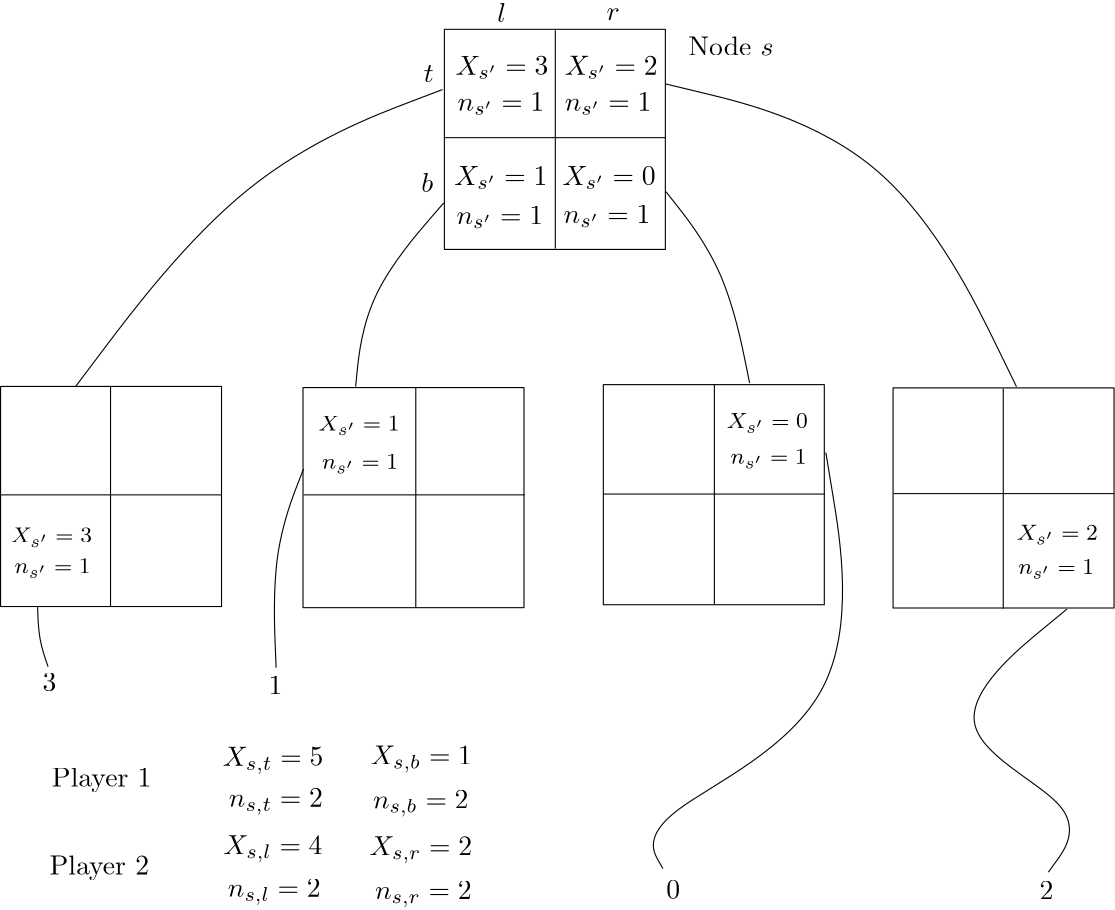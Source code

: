 <?xml version="1.0"?>
<!DOCTYPE ipe SYSTEM "ipe.dtd">
<ipe version="70005" creator="Ipe 7.1.3">
<info created="D:20140330195453" modified="D:20140402110104"/>
<ipestyle name="basic">
<symbol name="arrow/arc(spx)">
<path stroke="sym-stroke" fill="sym-stroke" pen="sym-pen">
0 0 m
-1 0.333 l
-1 -0.333 l
h
</path>
</symbol>
<symbol name="arrow/farc(spx)">
<path stroke="sym-stroke" fill="white" pen="sym-pen">
0 0 m
-1 0.333 l
-1 -0.333 l
h
</path>
</symbol>
<symbol name="mark/circle(sx)" transformations="translations">
<path fill="sym-stroke">
0.6 0 0 0.6 0 0 e
0.4 0 0 0.4 0 0 e
</path>
</symbol>
<symbol name="mark/disk(sx)" transformations="translations">
<path fill="sym-stroke">
0.6 0 0 0.6 0 0 e
</path>
</symbol>
<symbol name="mark/fdisk(sfx)" transformations="translations">
<group>
<path fill="sym-fill">
0.5 0 0 0.5 0 0 e
</path>
<path fill="sym-stroke" fillrule="eofill">
0.6 0 0 0.6 0 0 e
0.4 0 0 0.4 0 0 e
</path>
</group>
</symbol>
<symbol name="mark/box(sx)" transformations="translations">
<path fill="sym-stroke" fillrule="eofill">
-0.6 -0.6 m
0.6 -0.6 l
0.6 0.6 l
-0.6 0.6 l
h
-0.4 -0.4 m
0.4 -0.4 l
0.4 0.4 l
-0.4 0.4 l
h
</path>
</symbol>
<symbol name="mark/square(sx)" transformations="translations">
<path fill="sym-stroke">
-0.6 -0.6 m
0.6 -0.6 l
0.6 0.6 l
-0.6 0.6 l
h
</path>
</symbol>
<symbol name="mark/fsquare(sfx)" transformations="translations">
<group>
<path fill="sym-fill">
-0.5 -0.5 m
0.5 -0.5 l
0.5 0.5 l
-0.5 0.5 l
h
</path>
<path fill="sym-stroke" fillrule="eofill">
-0.6 -0.6 m
0.6 -0.6 l
0.6 0.6 l
-0.6 0.6 l
h
-0.4 -0.4 m
0.4 -0.4 l
0.4 0.4 l
-0.4 0.4 l
h
</path>
</group>
</symbol>
<symbol name="mark/cross(sx)" transformations="translations">
<group>
<path fill="sym-stroke">
-0.43 -0.57 m
0.57 0.43 l
0.43 0.57 l
-0.57 -0.43 l
h
</path>
<path fill="sym-stroke">
-0.43 0.57 m
0.57 -0.43 l
0.43 -0.57 l
-0.57 0.43 l
h
</path>
</group>
</symbol>
<symbol name="arrow/fnormal(spx)">
<path stroke="sym-stroke" fill="white" pen="sym-pen">
0 0 m
-1 0.333 l
-1 -0.333 l
h
</path>
</symbol>
<symbol name="arrow/pointed(spx)">
<path stroke="sym-stroke" fill="sym-stroke" pen="sym-pen">
0 0 m
-1 0.333 l
-0.8 0 l
-1 -0.333 l
h
</path>
</symbol>
<symbol name="arrow/fpointed(spx)">
<path stroke="sym-stroke" fill="white" pen="sym-pen">
0 0 m
-1 0.333 l
-0.8 0 l
-1 -0.333 l
h
</path>
</symbol>
<symbol name="arrow/linear(spx)">
<path stroke="sym-stroke" pen="sym-pen">
-1 0.333 m
0 0 l
-1 -0.333 l
</path>
</symbol>
<symbol name="arrow/fdouble(spx)">
<path stroke="sym-stroke" fill="white" pen="sym-pen">
0 0 m
-1 0.333 l
-1 -0.333 l
h
-1 0 m
-2 0.333 l
-2 -0.333 l
h
</path>
</symbol>
<symbol name="arrow/double(spx)">
<path stroke="sym-stroke" fill="sym-stroke" pen="sym-pen">
0 0 m
-1 0.333 l
-1 -0.333 l
h
-1 0 m
-2 0.333 l
-2 -0.333 l
h
</path>
</symbol>
<pen name="heavier" value="0.8"/>
<pen name="fat" value="1.2"/>
<pen name="ultrafat" value="2"/>
<symbolsize name="large" value="5"/>
<symbolsize name="small" value="2"/>
<symbolsize name="tiny" value="1.1"/>
<arrowsize name="large" value="10"/>
<arrowsize name="small" value="5"/>
<arrowsize name="tiny" value="3"/>
<color name="red" value="1 0 0"/>
<color name="green" value="0 1 0"/>
<color name="blue" value="0 0 1"/>
<color name="yellow" value="1 1 0"/>
<color name="orange" value="1 0.647 0"/>
<color name="gold" value="1 0.843 0"/>
<color name="purple" value="0.627 0.125 0.941"/>
<color name="gray" value="0.745"/>
<color name="brown" value="0.647 0.165 0.165"/>
<color name="navy" value="0 0 0.502"/>
<color name="pink" value="1 0.753 0.796"/>
<color name="seagreen" value="0.18 0.545 0.341"/>
<color name="turquoise" value="0.251 0.878 0.816"/>
<color name="violet" value="0.933 0.51 0.933"/>
<color name="darkblue" value="0 0 0.545"/>
<color name="darkcyan" value="0 0.545 0.545"/>
<color name="darkgray" value="0.663"/>
<color name="darkgreen" value="0 0.392 0"/>
<color name="darkmagenta" value="0.545 0 0.545"/>
<color name="darkorange" value="1 0.549 0"/>
<color name="darkred" value="0.545 0 0"/>
<color name="lightblue" value="0.678 0.847 0.902"/>
<color name="lightcyan" value="0.878 1 1"/>
<color name="lightgray" value="0.827"/>
<color name="lightgreen" value="0.565 0.933 0.565"/>
<color name="lightyellow" value="1 1 0.878"/>
<dashstyle name="dashed" value="[4] 0"/>
<dashstyle name="dotted" value="[1 3] 0"/>
<dashstyle name="dash dotted" value="[4 2 1 2] 0"/>
<dashstyle name="dash dot dotted" value="[4 2 1 2 1 2] 0"/>
<textsize name="large" value="\large"/>
<textsize name="small" value="\small"/>
<textsize name="tiny" value="\tiny"/>
<textsize name="Large" value="\Large"/>
<textsize name="LARGE" value="\LARGE"/>
<textsize name="huge" value="\huge"/>
<textsize name="Huge" value="\Huge"/>
<textsize name="footnote" value="\footnotesize"/>
<textstyle name="center" begin="\begin{center}" end="\end{center}"/>
<textstyle name="itemize" begin="\begin{itemize}" end="\end{itemize}"/>
<textstyle name="item" begin="\begin{itemize}\item{}" end="\end{itemize}"/>
<gridsize name="4 pts" value="4"/>
<gridsize name="8 pts (~3 mm)" value="8"/>
<gridsize name="16 pts (~6 mm)" value="16"/>
<gridsize name="32 pts (~12 mm)" value="32"/>
<gridsize name="10 pts (~3.5 mm)" value="10"/>
<gridsize name="20 pts (~7 mm)" value="20"/>
<gridsize name="14 pts (~5 mm)" value="14"/>
<gridsize name="28 pts (~10 mm)" value="28"/>
<gridsize name="56 pts (~20 mm)" value="56"/>
<anglesize name="90 deg" value="90"/>
<anglesize name="60 deg" value="60"/>
<anglesize name="45 deg" value="45"/>
<anglesize name="30 deg" value="30"/>
<anglesize name="22.5 deg" value="22.5"/>
<tiling name="falling" angle="-60" step="4" width="1"/>
<tiling name="rising" angle="30" step="4" width="1"/>
</ipestyle>
<page>
<layer name="alpha"/>
<view layers="alpha" active="alpha"/>
<path layer="alpha" stroke="black">
192.505 704.145 m
192.505 783.38 l
272.052 783.38 l
272.052 704.145 l
h
</path>
<path stroke="black">
232.434 783.068 m
232.434 704.457 l
232.434 704.457 l
</path>
<path stroke="black">
192.505 744.386 m
272.052 744.386 l
272.052 744.386 l
</path>
<path matrix="1 0 0 1 -159.781 -128.554" stroke="black">
192.505 704.145 m
192.505 783.38 l
272.052 783.38 l
272.052 704.145 l
h
</path>
<path matrix="1 0 0 1 -50.8946 -128.96" stroke="black">
192.505 704.145 m
192.505 783.38 l
272.052 783.38 l
272.052 704.145 l
h
</path>
<path matrix="1 0 0 1 57.2214 -127.905" stroke="black">
192.505 704.145 m
192.505 783.38 l
272.052 783.38 l
272.052 704.145 l
h
</path>
<path matrix="1 0 0 1 161.525 -129.081" stroke="black">
192.505 704.145 m
192.505 783.38 l
272.052 783.38 l
272.052 704.145 l
h
</path>
<path stroke="black">
72.3133 654.667 m
72.3133 575.664 l
72.3133 575.664 l
</path>
<path matrix="1 0 0 1 -1.19981 0.239962" stroke="black">
183.406 654.298 m
183.406 575.068 l
183.406 575.068 l
</path>
<path matrix="1 0 0 1 106.293 1.20428" stroke="black">
183.406 654.298 m
183.406 575.068 l
183.406 575.068 l
</path>
<path matrix="1 0 0 1 210.292 -0.262392" stroke="black">
183.406 654.298 m
183.406 575.068 l
183.406 575.068 l
</path>
<path stroke="black">
32.8217 615.789 m
112.221 615.789 l
112.221 615.789 l
</path>
<path stroke="black">
141.845 615.789 m
221.446 615.789 l
221.446 615.789 l
</path>
<path stroke="black">
249.667 616.08 m
329.469 616.08 l
</path>
<path stroke="black">
354.275 616.243 m
433.675 616.243 l
</path>
<text matrix="1 0 0 1 -29.671 -132.412" transformations="translations" pos="66.1083 731.07" stroke="black" type="label" width="32" height="5.444" depth="1.74" valign="baseline" size="footnote">$X_{s&apos;}=3$
</text>
<text matrix="1 0 0 1 -22.1426 -172.269" transformations="translations" pos="59.9084 759.855" stroke="black" type="label" width="27.35" height="5.134" depth="1.74" valign="baseline" size="footnote">$n_{s&apos;}=1$</text>
<text matrix="1 0 0 1 3.09996 99.6415" transformations="translations" pos="144.05 539.315" stroke="black" type="label" width="29.177" height="5.444" depth="1.74" valign="baseline" size="footnote">$X_{s&apos;}=1$</text>
<text matrix="1 0 0 1 55.3564 63.7706" transformations="translations" pos="93.1222 561.458" stroke="black" type="label" width="27.35" height="5.134" depth="1.74" valign="baseline" size="footnote">$n_{s&apos;}=1$</text>
<text matrix="1 0 0 1 156.326 95.6558" transformations="translations" pos="137.85 544.186" stroke="black" type="label" width="29.177" height="5.444" depth="1.74" valign="baseline" size="footnote">$X_{s&apos;}=0$</text>
<text matrix="1 0 0 1 106.284 69.5276" transformations="translations" pos="189.221 557.472" stroke="black" type="label" width="27.35" height="5.134" depth="1.74" valign="baseline" size="footnote">$n_{s&apos;}=1$</text>
<text matrix="1 0 0 1 16.7707 -98.5278" transformations="translations" pos="381.756 698.191" stroke="black" type="label" width="29.177" height="5.444" depth="1.74" valign="baseline" size="footnote">$X_{s&apos;}=2$</text>
<text matrix="1 0 0 1 51.0982 -122.112" transformations="translations" pos="347.953 709.459" stroke="black" type="label" width="27.35" height="5.134" depth="1.74" valign="baseline" size="footnote">$n_{s&apos;}=1$</text>
<path stroke="black">
191.835 761.71 m
119.65 734.253
59.8654 654.983 s
</path>
<path stroke="black">
46.0779 575.389 m
46.4185 563.806
49.8251 553.927 s
</path>
<text matrix="1 0 0 1 -27.9337 1.02196" transformations="translations" pos="75.7149 544.048" stroke="black" type="label" width="4.981" height="6.42" depth="0" valign="baseline">3</text>
<path stroke="black">
192.219 720.848 m
163.944 688.145
160.538 654.761 s
</path>
<path stroke="black">
141.802 625.124 m
130.22 595.487
131.923 553.587 s
</path>
<text matrix="1 0 0 1 -41.9005 -14.6482" transformations="translations" pos="171.098 558.697" stroke="black" type="label" width="4.981" height="6.42" depth="0" valign="baseline">1</text>
<path stroke="black">
272.238 763.696 m
355.052 743.768
398.451 654.755 s
</path>
<path stroke="black">
272.252 724.952 m
294.001 697.438
302.387 656.035 s
</path>
<text matrix="1 0 0 1 -20.4991 93.5247" transformations="translations" pos="292.843 376.874" stroke="black" type="label" width="4.981" height="6.42" depth="0" valign="baseline">0</text>
<text matrix="1 0 0 1 23.3623 93.2738" transformations="translations" pos="383.346 376.874" stroke="black" type="label" width="4.981" height="6.42" depth="0" valign="baseline">2</text>
<text matrix="1 0 0 1 -197.403 -4.58188" transformations="translations" pos="393.88 771.652" stroke="black" type="label" width="33.472" height="6.812" depth="1.49" valign="baseline">$X_{s&apos;}=3$</text>
<text matrix="1 0 0 1 -203.512 -3.43641" transformations="translations" pos="400.752 757.525" stroke="black" type="label" width="31.198" height="6.425" depth="1.49" valign="baseline">$n_{s&apos;}=1$</text>
<text matrix="1 0 0 1 -192.821 -42.7642" transformations="translations" pos="388.916 770.125" stroke="black" type="label" width="33.472" height="6.812" depth="1.49" valign="baseline">$X_{s&apos;}=1$</text>
<text matrix="1 0 0 1 -196.639 -40.8551" transformations="translations" pos="393.498 754.089" stroke="black" type="label" width="31.198" height="6.425" depth="1.49" valign="baseline">$n_{s&apos;}=1$</text>
<text matrix="1 0 0 1 -152.347 -26.3458" transformations="translations" pos="387.389 753.707" stroke="black" type="label" width="33.472" height="6.812" depth="1.49" valign="baseline">$X_{s&apos;}=0$</text>
<text matrix="1 0 0 1 -174.875 -44.2915" transformations="translations" pos="410.298 757.907" stroke="black" type="label" width="31.198" height="6.425" depth="1.49" valign="baseline">$n_{s&apos;}=1$</text>
<text matrix="1 0 0 1 -162.275 11.4547" transformations="translations" pos="398.08 755.616" stroke="black" type="label" width="33.472" height="6.812" depth="1.49" valign="baseline">$X_{s&apos;}=2$</text>
<text matrix="1 0 0 1 -162.657 16.8002" transformations="translations" pos="398.461 737.288" stroke="black" type="label" width="31.198" height="6.425" depth="1.49" valign="baseline">$n_{s&apos;}=1$</text>
<text matrix="1 0 0 1 67.8471 -28.1962" transformations="translations" pos="212.456 802.173" stroke="black" type="label" width="30.684" height="6.918" depth="0" valign="baseline">Node $s$</text>
<text matrix="1 0 0 1 101.036 -5.58049" transformations="translations" pos="84.0544 769.87" stroke="black" type="label" width="3.598" height="6.128" depth="0" valign="baseline">$t$</text>
<text matrix="1 0 0 1 139.219 -4.99307" transformations="translations" pos="72.306 791.017" stroke="black" type="label" width="3.169" height="6.918" depth="0" valign="baseline">$l$</text>
<text matrix="1 0 0 1 142.449 6.75533" transformations="translations" pos="108.432 779.856" stroke="black" type="label" width="4.771" height="4.289" depth="0" valign="baseline">$r$</text>
<text matrix="1 0 0 1 30.7801 17.8841" transformations="translations" pos="20.3962 492.891" stroke="black" type="label" width="35.866" height="6.926" depth="1.93" valign="baseline">Player 1</text>
<text matrix="1 0 0 1 40.6752 102.844" transformations="translations" pos="72.0614 415.393" stroke="black" type="label" width="36.153" height="6.808" depth="2.85" valign="baseline">$X_{s,t}=5$</text>
<text matrix="1 0 0 1 80.5393 125.513" transformations="translations" pos="85.2413 393.251" stroke="black" type="label" width="36.647" height="6.808" depth="2.85" valign="baseline">$X_{s,b}=1$</text>
<text matrix="1 0 0 1 41.2429 145.06" transformations="translations" pos="73.643 358.456" stroke="black" type="label" width="33.879" height="6.421" depth="2.85" valign="baseline">$n_{s,t}=2$</text>
<text matrix="1 0 0 1 12.0038 45.8255" transformations="translations" pos="38.3208 433.318" stroke="black" type="label" width="35.866" height="6.926" depth="1.93" valign="baseline">Player 2</text>
<text matrix="1 0 0 1 -32.4429 153.293" transformations="translations" pos="145.342 333.15" stroke="black" type="label" width="35.703" height="6.808" depth="2.85" valign="baseline">$X_{s,l}=4$</text>
<text matrix="1 0 0 1 6.08303 92.0565" transformations="translations" pos="108.438 379.016" stroke="black" type="label" width="33.429" height="6.421" depth="2.85" valign="baseline">$n_{s,l}=2$</text>
<text matrix="1 0 0 1 105.48 111.806" transformations="translations" pos="59.9359 374.272" stroke="black" type="label" width="37.057" height="6.808" depth="2.85" valign="baseline">$X_{s,r}=2$</text>
<text matrix="1 0 0 1 149.764 73.3208" transformations="translations" pos="17.7602 396.941" stroke="black" type="label" width="34.783" height="6.421" depth="2.85" valign="baseline">$n_{s,r}=2$</text>
<text matrix="1 0 0 1 -39.337 -39.7425" transformations="translations" pos="206.123 542.655" stroke="black" type="label" width="34.373" height="6.421" depth="2.85" valign="baseline">$n_{s,b}=2$</text>
<path stroke="black">
329.825 631.035 m
345.337 536.992
260.99 499.182
271.17 481.246 s
</path>
<path stroke="black">
416.633 574.676 m
364.056 531.422
427.073 503.455
409.921 479.963 s
</path>
<text matrix="1 0 0 1 144.49 -63.5123" transformations="translations" pos="39.6799 788.362" stroke="black" type="label" width="4.276" height="6.918" depth="0" valign="baseline">$b$</text>
</page>
</ipe>
